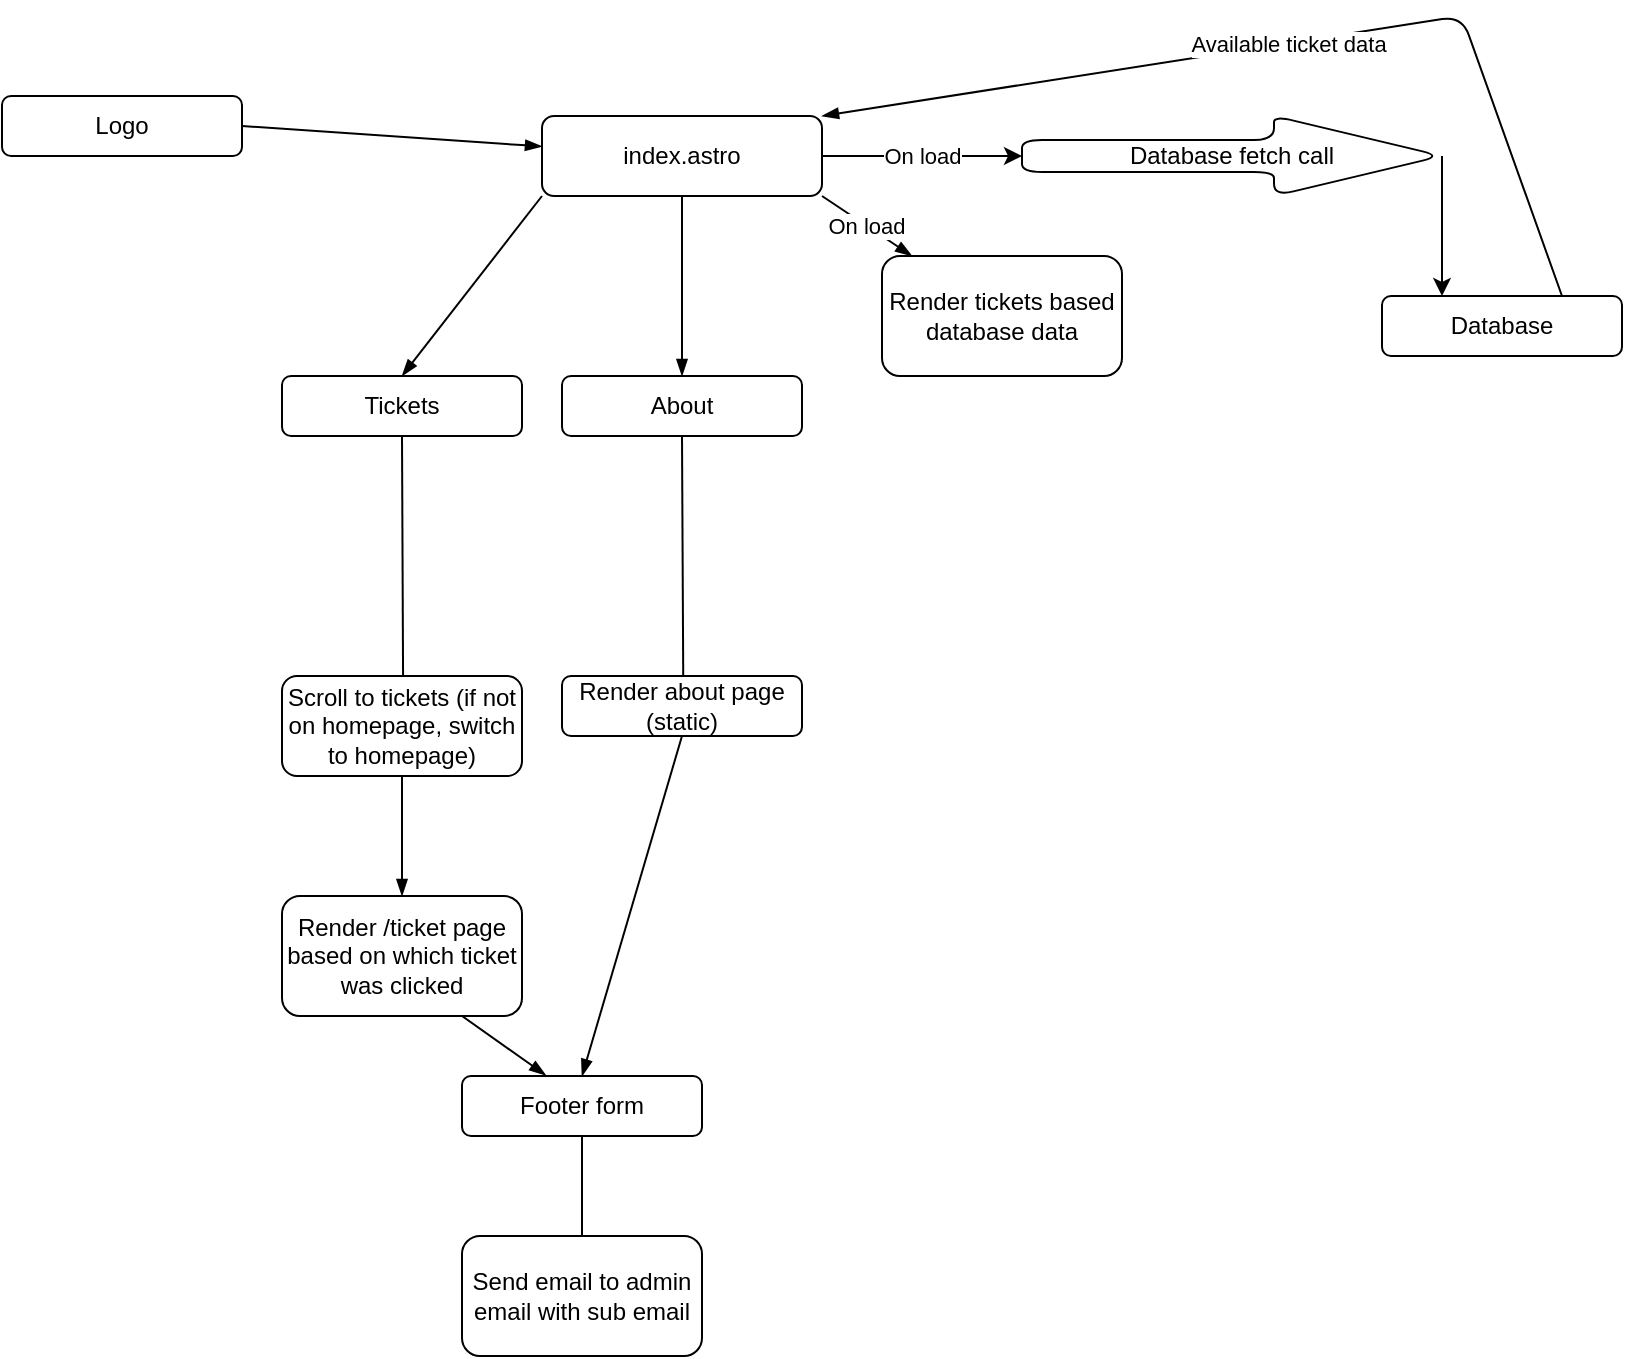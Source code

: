 <mxfile>
    <diagram id="264LNfCl0Ja3bBzXD88A" name="Page-1">
        <mxGraphModel dx="1152" dy="819" grid="1" gridSize="10" guides="1" tooltips="1" connect="1" arrows="1" fold="1" page="1" pageScale="1" pageWidth="850" pageHeight="1100" math="0" shadow="0">
            <root>
                <mxCell id="0"/>
                <mxCell id="1" parent="0"/>
                <mxCell id="5" value="On load" style="edgeStyle=none;html=1;" edge="1" parent="1" source="2" target="4">
                    <mxGeometry relative="1" as="geometry"/>
                </mxCell>
                <mxCell id="9" style="edgeStyle=none;html=1;exitX=0;exitY=1;exitDx=0;exitDy=0;entryX=0.5;entryY=0;entryDx=0;entryDy=0;endArrow=blockThin;endFill=1;" edge="1" parent="1" source="2" target="8">
                    <mxGeometry relative="1" as="geometry"/>
                </mxCell>
                <mxCell id="11" style="edgeStyle=none;html=1;exitX=0.5;exitY=1;exitDx=0;exitDy=0;entryX=0.5;entryY=0;entryDx=0;entryDy=0;endArrow=blockThin;endFill=1;" edge="1" parent="1" source="2" target="10">
                    <mxGeometry relative="1" as="geometry"/>
                </mxCell>
                <mxCell id="12" value="On load" style="edgeStyle=none;html=1;exitX=1;exitY=1;exitDx=0;exitDy=0;endArrow=blockThin;endFill=1;" edge="1" parent="1" source="2" target="13">
                    <mxGeometry relative="1" as="geometry">
                        <mxPoint x="530" y="170" as="targetPoint"/>
                    </mxGeometry>
                </mxCell>
                <mxCell id="2" value="index.astro" style="rounded=1;whiteSpace=wrap;html=1;" vertex="1" parent="1">
                    <mxGeometry x="300" y="70" width="140" height="40" as="geometry"/>
                </mxCell>
                <mxCell id="7" value="Available ticket data" style="edgeStyle=none;html=1;exitX=0.75;exitY=0;exitDx=0;exitDy=0;endArrow=blockThin;endFill=1;entryX=1;entryY=0;entryDx=0;entryDy=0;" edge="1" parent="1" source="3" target="2">
                    <mxGeometry relative="1" as="geometry">
                        <mxPoint x="720" y="10" as="targetPoint"/>
                        <Array as="points">
                            <mxPoint x="760" y="20"/>
                        </Array>
                    </mxGeometry>
                </mxCell>
                <mxCell id="3" value="Database" style="rounded=1;whiteSpace=wrap;html=1;" vertex="1" parent="1">
                    <mxGeometry x="720" y="160" width="120" height="30" as="geometry"/>
                </mxCell>
                <mxCell id="6" style="edgeStyle=none;html=1;exitX=1;exitY=0.5;exitDx=0;exitDy=0;exitPerimeter=0;entryX=0.25;entryY=0;entryDx=0;entryDy=0;" edge="1" parent="1" source="4" target="3">
                    <mxGeometry relative="1" as="geometry"/>
                </mxCell>
                <mxCell id="4" value="Database fetch call" style="shape=singleArrow;whiteSpace=wrap;html=1;arrowWidth=0.4;arrowSize=0.4;rounded=1;" vertex="1" parent="1">
                    <mxGeometry x="540" y="70" width="210" height="40" as="geometry"/>
                </mxCell>
                <mxCell id="14" style="edgeStyle=none;html=1;exitX=0.5;exitY=1;exitDx=0;exitDy=0;endArrow=blockThin;endFill=1;" edge="1" parent="1" source="8">
                    <mxGeometry relative="1" as="geometry">
                        <mxPoint x="230.667" y="380" as="targetPoint"/>
                    </mxGeometry>
                </mxCell>
                <mxCell id="8" value="Tickets" style="rounded=1;whiteSpace=wrap;html=1;" vertex="1" parent="1">
                    <mxGeometry x="170" y="200" width="120" height="30" as="geometry"/>
                </mxCell>
                <mxCell id="16" style="edgeStyle=none;html=1;exitX=0.5;exitY=1;exitDx=0;exitDy=0;endArrow=blockThin;endFill=1;" edge="1" parent="1" source="10">
                    <mxGeometry relative="1" as="geometry">
                        <mxPoint x="370.667" y="360" as="targetPoint"/>
                    </mxGeometry>
                </mxCell>
                <mxCell id="10" value="About" style="rounded=1;whiteSpace=wrap;html=1;" vertex="1" parent="1">
                    <mxGeometry x="310" y="200" width="120" height="30" as="geometry"/>
                </mxCell>
                <mxCell id="13" value="Render tickets based database data" style="rounded=1;whiteSpace=wrap;html=1;" vertex="1" parent="1">
                    <mxGeometry x="470" y="140" width="120" height="60" as="geometry"/>
                </mxCell>
                <mxCell id="19" style="edgeStyle=none;html=1;exitX=0.5;exitY=1;exitDx=0;exitDy=0;entryX=0.5;entryY=0;entryDx=0;entryDy=0;endArrow=blockThin;endFill=1;" edge="1" parent="1" source="15" target="18">
                    <mxGeometry relative="1" as="geometry"/>
                </mxCell>
                <mxCell id="15" value="Scroll to tickets (if not on homepage, switch to homepage)" style="rounded=1;whiteSpace=wrap;html=1;" vertex="1" parent="1">
                    <mxGeometry x="170" y="350" width="120" height="50" as="geometry"/>
                </mxCell>
                <mxCell id="25" style="edgeStyle=none;html=1;exitX=0.75;exitY=1;exitDx=0;exitDy=0;entryX=0.35;entryY=-0.011;entryDx=0;entryDy=0;entryPerimeter=0;endArrow=blockThin;endFill=1;" edge="1" parent="1" source="18" target="24">
                    <mxGeometry relative="1" as="geometry"/>
                </mxCell>
                <mxCell id="18" value="Render /ticket page based on which ticket was clicked" style="rounded=1;whiteSpace=wrap;html=1;" vertex="1" parent="1">
                    <mxGeometry x="170" y="460" width="120" height="60" as="geometry"/>
                </mxCell>
                <mxCell id="26" style="edgeStyle=none;html=1;exitX=0.5;exitY=1;exitDx=0;exitDy=0;entryX=0.5;entryY=0;entryDx=0;entryDy=0;endArrow=blockThin;endFill=1;" edge="1" parent="1" source="21" target="24">
                    <mxGeometry relative="1" as="geometry"/>
                </mxCell>
                <mxCell id="21" value="Render about page (static)" style="rounded=1;whiteSpace=wrap;html=1;" vertex="1" parent="1">
                    <mxGeometry x="310" y="350" width="120" height="30" as="geometry"/>
                </mxCell>
                <mxCell id="23" style="edgeStyle=none;html=1;exitX=1;exitY=0.5;exitDx=0;exitDy=0;endArrow=blockThin;endFill=1;" edge="1" parent="1" source="22" target="2">
                    <mxGeometry relative="1" as="geometry"/>
                </mxCell>
                <mxCell id="22" value="Logo" style="rounded=1;whiteSpace=wrap;html=1;" vertex="1" parent="1">
                    <mxGeometry x="30" y="60" width="120" height="30" as="geometry"/>
                </mxCell>
                <mxCell id="27" style="edgeStyle=none;html=1;exitX=0.5;exitY=1;exitDx=0;exitDy=0;endArrow=blockThin;endFill=1;" edge="1" parent="1" source="24">
                    <mxGeometry relative="1" as="geometry">
                        <mxPoint x="320" y="660" as="targetPoint"/>
                    </mxGeometry>
                </mxCell>
                <mxCell id="24" value="Footer form" style="rounded=1;whiteSpace=wrap;html=1;" vertex="1" parent="1">
                    <mxGeometry x="260" y="550" width="120" height="30" as="geometry"/>
                </mxCell>
                <mxCell id="28" value="Send email to admin email with sub email" style="rounded=1;whiteSpace=wrap;html=1;" vertex="1" parent="1">
                    <mxGeometry x="260" y="630" width="120" height="60" as="geometry"/>
                </mxCell>
            </root>
        </mxGraphModel>
    </diagram>
</mxfile>